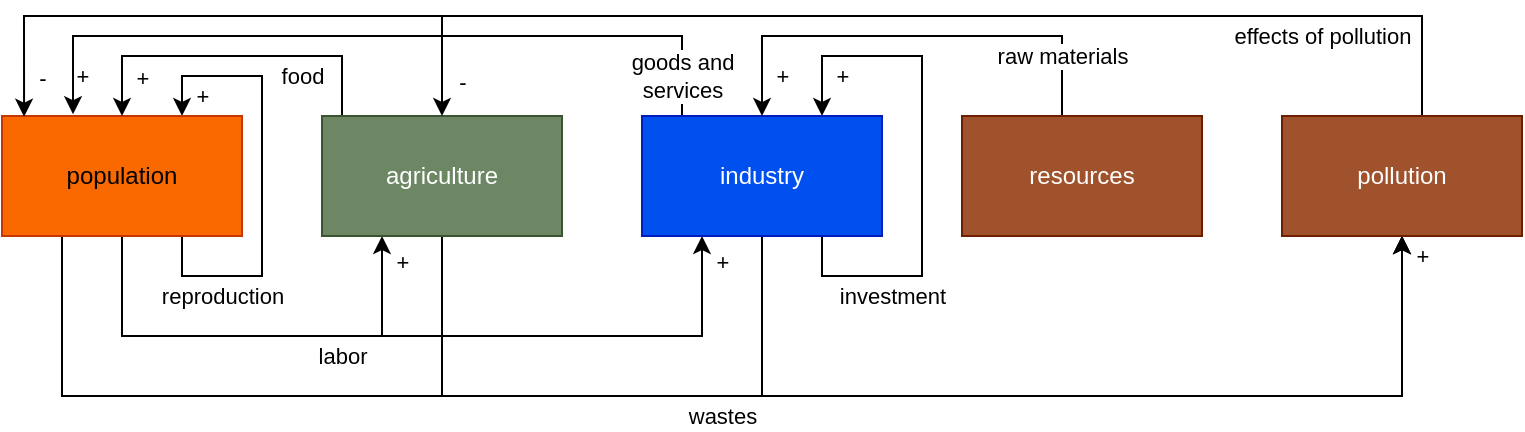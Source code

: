 <mxfile version="17.4.6" type="device"><diagram id="MiHHjuVC0FIQaD_70mEW" name="Page-1"><mxGraphModel dx="1283" dy="741" grid="1" gridSize="10" guides="1" tooltips="1" connect="1" arrows="1" fold="1" page="1" pageScale="1" pageWidth="850" pageHeight="1100" math="0" shadow="0"><root><mxCell id="0"/><mxCell id="1" parent="0"/><mxCell id="dmtkJ8QV8pk9L7gg428V-6" style="edgeStyle=orthogonalEdgeStyle;rounded=0;orthogonalLoop=1;jettySize=auto;html=1;entryX=0.75;entryY=0;entryDx=0;entryDy=0;exitX=0.75;exitY=1;exitDx=0;exitDy=0;" edge="1" parent="1" source="dmtkJ8QV8pk9L7gg428V-1" target="dmtkJ8QV8pk9L7gg428V-1"><mxGeometry relative="1" as="geometry"><mxPoint x="100" y="270" as="targetPoint"/><Array as="points"><mxPoint x="90" y="370"/><mxPoint x="130" y="370"/><mxPoint x="130" y="270"/><mxPoint x="90" y="270"/></Array></mxGeometry></mxCell><mxCell id="dmtkJ8QV8pk9L7gg428V-7" value="reproduction" style="edgeLabel;html=1;align=center;verticalAlign=middle;resizable=0;points=[];" vertex="1" connectable="0" parent="dmtkJ8QV8pk9L7gg428V-6"><mxGeometry x="-0.565" y="1" relative="1" as="geometry"><mxPoint x="-8" y="11" as="offset"/></mxGeometry></mxCell><mxCell id="dmtkJ8QV8pk9L7gg428V-8" value="+" style="edgeLabel;html=1;align=center;verticalAlign=middle;resizable=0;points=[];" vertex="1" connectable="0" parent="dmtkJ8QV8pk9L7gg428V-6"><mxGeometry x="0.555" relative="1" as="geometry"><mxPoint x="-19" y="10" as="offset"/></mxGeometry></mxCell><mxCell id="dmtkJ8QV8pk9L7gg428V-26" style="edgeStyle=orthogonalEdgeStyle;rounded=0;orthogonalLoop=1;jettySize=auto;html=1;entryX=0.25;entryY=1;entryDx=0;entryDy=0;" edge="1" parent="1" source="dmtkJ8QV8pk9L7gg428V-1" target="dmtkJ8QV8pk9L7gg428V-3"><mxGeometry relative="1" as="geometry"><Array as="points"><mxPoint x="60" y="400"/><mxPoint x="350" y="400"/></Array></mxGeometry></mxCell><mxCell id="dmtkJ8QV8pk9L7gg428V-27" value="labor" style="edgeLabel;html=1;align=center;verticalAlign=middle;resizable=0;points=[];" vertex="1" connectable="0" parent="dmtkJ8QV8pk9L7gg428V-26"><mxGeometry x="-0.168" relative="1" as="geometry"><mxPoint x="-2" y="10" as="offset"/></mxGeometry></mxCell><mxCell id="dmtkJ8QV8pk9L7gg428V-30" value="+" style="edgeLabel;html=1;align=center;verticalAlign=middle;resizable=0;points=[];" vertex="1" connectable="0" parent="dmtkJ8QV8pk9L7gg428V-26"><mxGeometry x="0.936" y="1" relative="1" as="geometry"><mxPoint x="11" as="offset"/></mxGeometry></mxCell><mxCell id="dmtkJ8QV8pk9L7gg428V-28" style="edgeStyle=orthogonalEdgeStyle;rounded=0;orthogonalLoop=1;jettySize=auto;html=1;entryX=0.25;entryY=1;entryDx=0;entryDy=0;" edge="1" parent="1" source="dmtkJ8QV8pk9L7gg428V-1" target="dmtkJ8QV8pk9L7gg428V-2"><mxGeometry relative="1" as="geometry"><Array as="points"><mxPoint x="60" y="400"/><mxPoint x="190" y="400"/></Array></mxGeometry></mxCell><mxCell id="dmtkJ8QV8pk9L7gg428V-29" value="+" style="edgeLabel;html=1;align=center;verticalAlign=middle;resizable=0;points=[];" vertex="1" connectable="0" parent="dmtkJ8QV8pk9L7gg428V-28"><mxGeometry x="0.891" relative="1" as="geometry"><mxPoint x="10" as="offset"/></mxGeometry></mxCell><mxCell id="dmtkJ8QV8pk9L7gg428V-31" style="edgeStyle=orthogonalEdgeStyle;rounded=0;orthogonalLoop=1;jettySize=auto;html=1;entryX=0.5;entryY=1;entryDx=0;entryDy=0;" edge="1" parent="1" source="dmtkJ8QV8pk9L7gg428V-1" target="dmtkJ8QV8pk9L7gg428V-5"><mxGeometry relative="1" as="geometry"><Array as="points"><mxPoint x="30" y="430"/><mxPoint x="700" y="430"/></Array></mxGeometry></mxCell><mxCell id="dmtkJ8QV8pk9L7gg428V-32" value="wastes" style="edgeLabel;html=1;align=center;verticalAlign=middle;resizable=0;points=[];" vertex="1" connectable="0" parent="dmtkJ8QV8pk9L7gg428V-31"><mxGeometry x="-0.383" y="-1" relative="1" as="geometry"><mxPoint x="154" y="9" as="offset"/></mxGeometry></mxCell><mxCell id="dmtkJ8QV8pk9L7gg428V-33" value="+" style="edgeLabel;html=1;align=center;verticalAlign=middle;resizable=0;points=[];" vertex="1" connectable="0" parent="dmtkJ8QV8pk9L7gg428V-31"><mxGeometry x="0.964" relative="1" as="geometry"><mxPoint x="10" y="-5" as="offset"/></mxGeometry></mxCell><mxCell id="dmtkJ8QV8pk9L7gg428V-1" value="population" style="rounded=0;whiteSpace=wrap;html=1;fillColor=#fa6800;strokeColor=#C73500;fontColor=#000000;" vertex="1" parent="1"><mxGeometry y="290" width="120" height="60" as="geometry"/></mxCell><mxCell id="dmtkJ8QV8pk9L7gg428V-9" style="edgeStyle=orthogonalEdgeStyle;rounded=0;orthogonalLoop=1;jettySize=auto;html=1;entryX=0.5;entryY=0;entryDx=0;entryDy=0;" edge="1" parent="1" source="dmtkJ8QV8pk9L7gg428V-2" target="dmtkJ8QV8pk9L7gg428V-1"><mxGeometry relative="1" as="geometry"><Array as="points"><mxPoint x="170" y="260"/><mxPoint x="60" y="260"/></Array></mxGeometry></mxCell><mxCell id="dmtkJ8QV8pk9L7gg428V-10" value="food" style="edgeLabel;html=1;align=center;verticalAlign=middle;resizable=0;points=[];" vertex="1" connectable="0" parent="dmtkJ8QV8pk9L7gg428V-9"><mxGeometry x="-0.39" relative="1" as="geometry"><mxPoint x="2" y="10" as="offset"/></mxGeometry></mxCell><mxCell id="dmtkJ8QV8pk9L7gg428V-11" value="+" style="edgeLabel;html=1;align=center;verticalAlign=middle;resizable=0;points=[];" vertex="1" connectable="0" parent="dmtkJ8QV8pk9L7gg428V-9"><mxGeometry x="0.686" y="1" relative="1" as="geometry"><mxPoint x="9" y="7" as="offset"/></mxGeometry></mxCell><mxCell id="dmtkJ8QV8pk9L7gg428V-34" style="edgeStyle=orthogonalEdgeStyle;rounded=0;orthogonalLoop=1;jettySize=auto;html=1;entryX=0.5;entryY=1;entryDx=0;entryDy=0;" edge="1" parent="1" source="dmtkJ8QV8pk9L7gg428V-2" target="dmtkJ8QV8pk9L7gg428V-5"><mxGeometry relative="1" as="geometry"><mxPoint x="230" y="430" as="targetPoint"/><Array as="points"><mxPoint x="220" y="430"/><mxPoint x="700" y="430"/></Array></mxGeometry></mxCell><mxCell id="dmtkJ8QV8pk9L7gg428V-2" value="agriculture" style="rounded=0;whiteSpace=wrap;html=1;fillColor=#6d8764;strokeColor=#3A5431;fontColor=#ffffff;" vertex="1" parent="1"><mxGeometry x="160" y="290" width="120" height="60" as="geometry"/></mxCell><mxCell id="dmtkJ8QV8pk9L7gg428V-12" style="edgeStyle=orthogonalEdgeStyle;rounded=0;orthogonalLoop=1;jettySize=auto;html=1;entryX=0.296;entryY=-0.015;entryDx=0;entryDy=0;entryPerimeter=0;" edge="1" parent="1" source="dmtkJ8QV8pk9L7gg428V-3" target="dmtkJ8QV8pk9L7gg428V-1"><mxGeometry relative="1" as="geometry"><Array as="points"><mxPoint x="340" y="250"/><mxPoint x="36" y="250"/></Array></mxGeometry></mxCell><mxCell id="dmtkJ8QV8pk9L7gg428V-13" value="goods and &lt;br&gt;services" style="edgeLabel;html=1;align=center;verticalAlign=middle;resizable=0;points=[];" vertex="1" connectable="0" parent="dmtkJ8QV8pk9L7gg428V-12"><mxGeometry x="-0.176" y="-1" relative="1" as="geometry"><mxPoint x="118" y="21" as="offset"/></mxGeometry></mxCell><mxCell id="dmtkJ8QV8pk9L7gg428V-14" value="+" style="edgeLabel;html=1;align=center;verticalAlign=middle;resizable=0;points=[];" vertex="1" connectable="0" parent="dmtkJ8QV8pk9L7gg428V-12"><mxGeometry x="0.839" relative="1" as="geometry"><mxPoint x="4" y="12" as="offset"/></mxGeometry></mxCell><mxCell id="dmtkJ8QV8pk9L7gg428V-23" style="edgeStyle=orthogonalEdgeStyle;rounded=0;orthogonalLoop=1;jettySize=auto;html=1;entryX=0.75;entryY=0;entryDx=0;entryDy=0;exitX=0.75;exitY=1;exitDx=0;exitDy=0;" edge="1" parent="1" source="dmtkJ8QV8pk9L7gg428V-3" target="dmtkJ8QV8pk9L7gg428V-3"><mxGeometry relative="1" as="geometry"><mxPoint x="450" y="270" as="targetPoint"/><Array as="points"><mxPoint x="410" y="370"/><mxPoint x="460" y="370"/><mxPoint x="460" y="260"/><mxPoint x="410" y="260"/></Array></mxGeometry></mxCell><mxCell id="dmtkJ8QV8pk9L7gg428V-24" value="investment" style="edgeLabel;html=1;align=center;verticalAlign=middle;resizable=0;points=[];" vertex="1" connectable="0" parent="dmtkJ8QV8pk9L7gg428V-23"><mxGeometry x="-0.506" y="-1" relative="1" as="geometry"><mxPoint x="-9" y="9" as="offset"/></mxGeometry></mxCell><mxCell id="dmtkJ8QV8pk9L7gg428V-25" value="+" style="edgeLabel;html=1;align=center;verticalAlign=middle;resizable=0;points=[];" vertex="1" connectable="0" parent="dmtkJ8QV8pk9L7gg428V-23"><mxGeometry x="0.828" y="-2" relative="1" as="geometry"><mxPoint x="12" y="2" as="offset"/></mxGeometry></mxCell><mxCell id="dmtkJ8QV8pk9L7gg428V-35" style="edgeStyle=orthogonalEdgeStyle;rounded=0;orthogonalLoop=1;jettySize=auto;html=1;entryX=0.5;entryY=1;entryDx=0;entryDy=0;" edge="1" parent="1" source="dmtkJ8QV8pk9L7gg428V-3" target="dmtkJ8QV8pk9L7gg428V-5"><mxGeometry relative="1" as="geometry"><Array as="points"><mxPoint x="380" y="430"/><mxPoint x="700" y="430"/></Array></mxGeometry></mxCell><mxCell id="dmtkJ8QV8pk9L7gg428V-3" value="industry" style="rounded=0;whiteSpace=wrap;html=1;fillColor=#0050ef;strokeColor=#001DBC;fontColor=#ffffff;" vertex="1" parent="1"><mxGeometry x="320" y="290" width="120" height="60" as="geometry"/></mxCell><mxCell id="dmtkJ8QV8pk9L7gg428V-20" style="edgeStyle=orthogonalEdgeStyle;rounded=0;orthogonalLoop=1;jettySize=auto;html=1;entryX=0.5;entryY=0;entryDx=0;entryDy=0;" edge="1" parent="1" source="dmtkJ8QV8pk9L7gg428V-4" target="dmtkJ8QV8pk9L7gg428V-3"><mxGeometry relative="1" as="geometry"><Array as="points"><mxPoint x="530" y="250"/><mxPoint x="380" y="250"/></Array></mxGeometry></mxCell><mxCell id="dmtkJ8QV8pk9L7gg428V-21" value="raw materials" style="edgeLabel;html=1;align=center;verticalAlign=middle;resizable=0;points=[];" vertex="1" connectable="0" parent="dmtkJ8QV8pk9L7gg428V-20"><mxGeometry x="-0.343" relative="1" as="geometry"><mxPoint x="35" y="10" as="offset"/></mxGeometry></mxCell><mxCell id="dmtkJ8QV8pk9L7gg428V-22" value="+" style="edgeLabel;html=1;align=center;verticalAlign=middle;resizable=0;points=[];" vertex="1" connectable="0" parent="dmtkJ8QV8pk9L7gg428V-20"><mxGeometry x="0.758" y="-2" relative="1" as="geometry"><mxPoint x="12" y="8" as="offset"/></mxGeometry></mxCell><mxCell id="dmtkJ8QV8pk9L7gg428V-4" value="resources" style="rounded=0;whiteSpace=wrap;html=1;fillColor=#a0522d;strokeColor=#6D1F00;fontColor=#ffffff;" vertex="1" parent="1"><mxGeometry x="480" y="290" width="120" height="60" as="geometry"/></mxCell><mxCell id="dmtkJ8QV8pk9L7gg428V-15" style="edgeStyle=orthogonalEdgeStyle;rounded=0;orthogonalLoop=1;jettySize=auto;html=1;entryX=0.092;entryY=0.006;entryDx=0;entryDy=0;entryPerimeter=0;" edge="1" parent="1" source="dmtkJ8QV8pk9L7gg428V-5" target="dmtkJ8QV8pk9L7gg428V-1"><mxGeometry relative="1" as="geometry"><Array as="points"><mxPoint x="710" y="240"/><mxPoint x="11" y="240"/></Array></mxGeometry></mxCell><mxCell id="dmtkJ8QV8pk9L7gg428V-16" value="effects of pollution" style="edgeLabel;html=1;align=center;verticalAlign=middle;resizable=0;points=[];" vertex="1" connectable="0" parent="dmtkJ8QV8pk9L7gg428V-15"><mxGeometry x="-0.557" y="-2" relative="1" as="geometry"><mxPoint x="77" y="12" as="offset"/></mxGeometry></mxCell><mxCell id="dmtkJ8QV8pk9L7gg428V-17" value="-" style="edgeLabel;html=1;align=center;verticalAlign=middle;resizable=0;points=[];" vertex="1" connectable="0" parent="dmtkJ8QV8pk9L7gg428V-15"><mxGeometry x="0.951" y="-1" relative="1" as="geometry"><mxPoint x="10" as="offset"/></mxGeometry></mxCell><mxCell id="dmtkJ8QV8pk9L7gg428V-18" style="edgeStyle=orthogonalEdgeStyle;rounded=0;orthogonalLoop=1;jettySize=auto;html=1;entryX=0.5;entryY=0;entryDx=0;entryDy=0;" edge="1" parent="1" source="dmtkJ8QV8pk9L7gg428V-5" target="dmtkJ8QV8pk9L7gg428V-2"><mxGeometry relative="1" as="geometry"><Array as="points"><mxPoint x="710" y="240"/><mxPoint x="220" y="240"/></Array></mxGeometry></mxCell><mxCell id="dmtkJ8QV8pk9L7gg428V-19" value="-" style="edgeLabel;html=1;align=center;verticalAlign=middle;resizable=0;points=[];" vertex="1" connectable="0" parent="dmtkJ8QV8pk9L7gg428V-18"><mxGeometry x="0.943" y="-2" relative="1" as="geometry"><mxPoint x="12" as="offset"/></mxGeometry></mxCell><mxCell id="dmtkJ8QV8pk9L7gg428V-5" value="pollution" style="rounded=0;whiteSpace=wrap;html=1;fillColor=#a0522d;strokeColor=#6D1F00;fontColor=#ffffff;" vertex="1" parent="1"><mxGeometry x="640" y="290" width="120" height="60" as="geometry"/></mxCell></root></mxGraphModel></diagram></mxfile>
